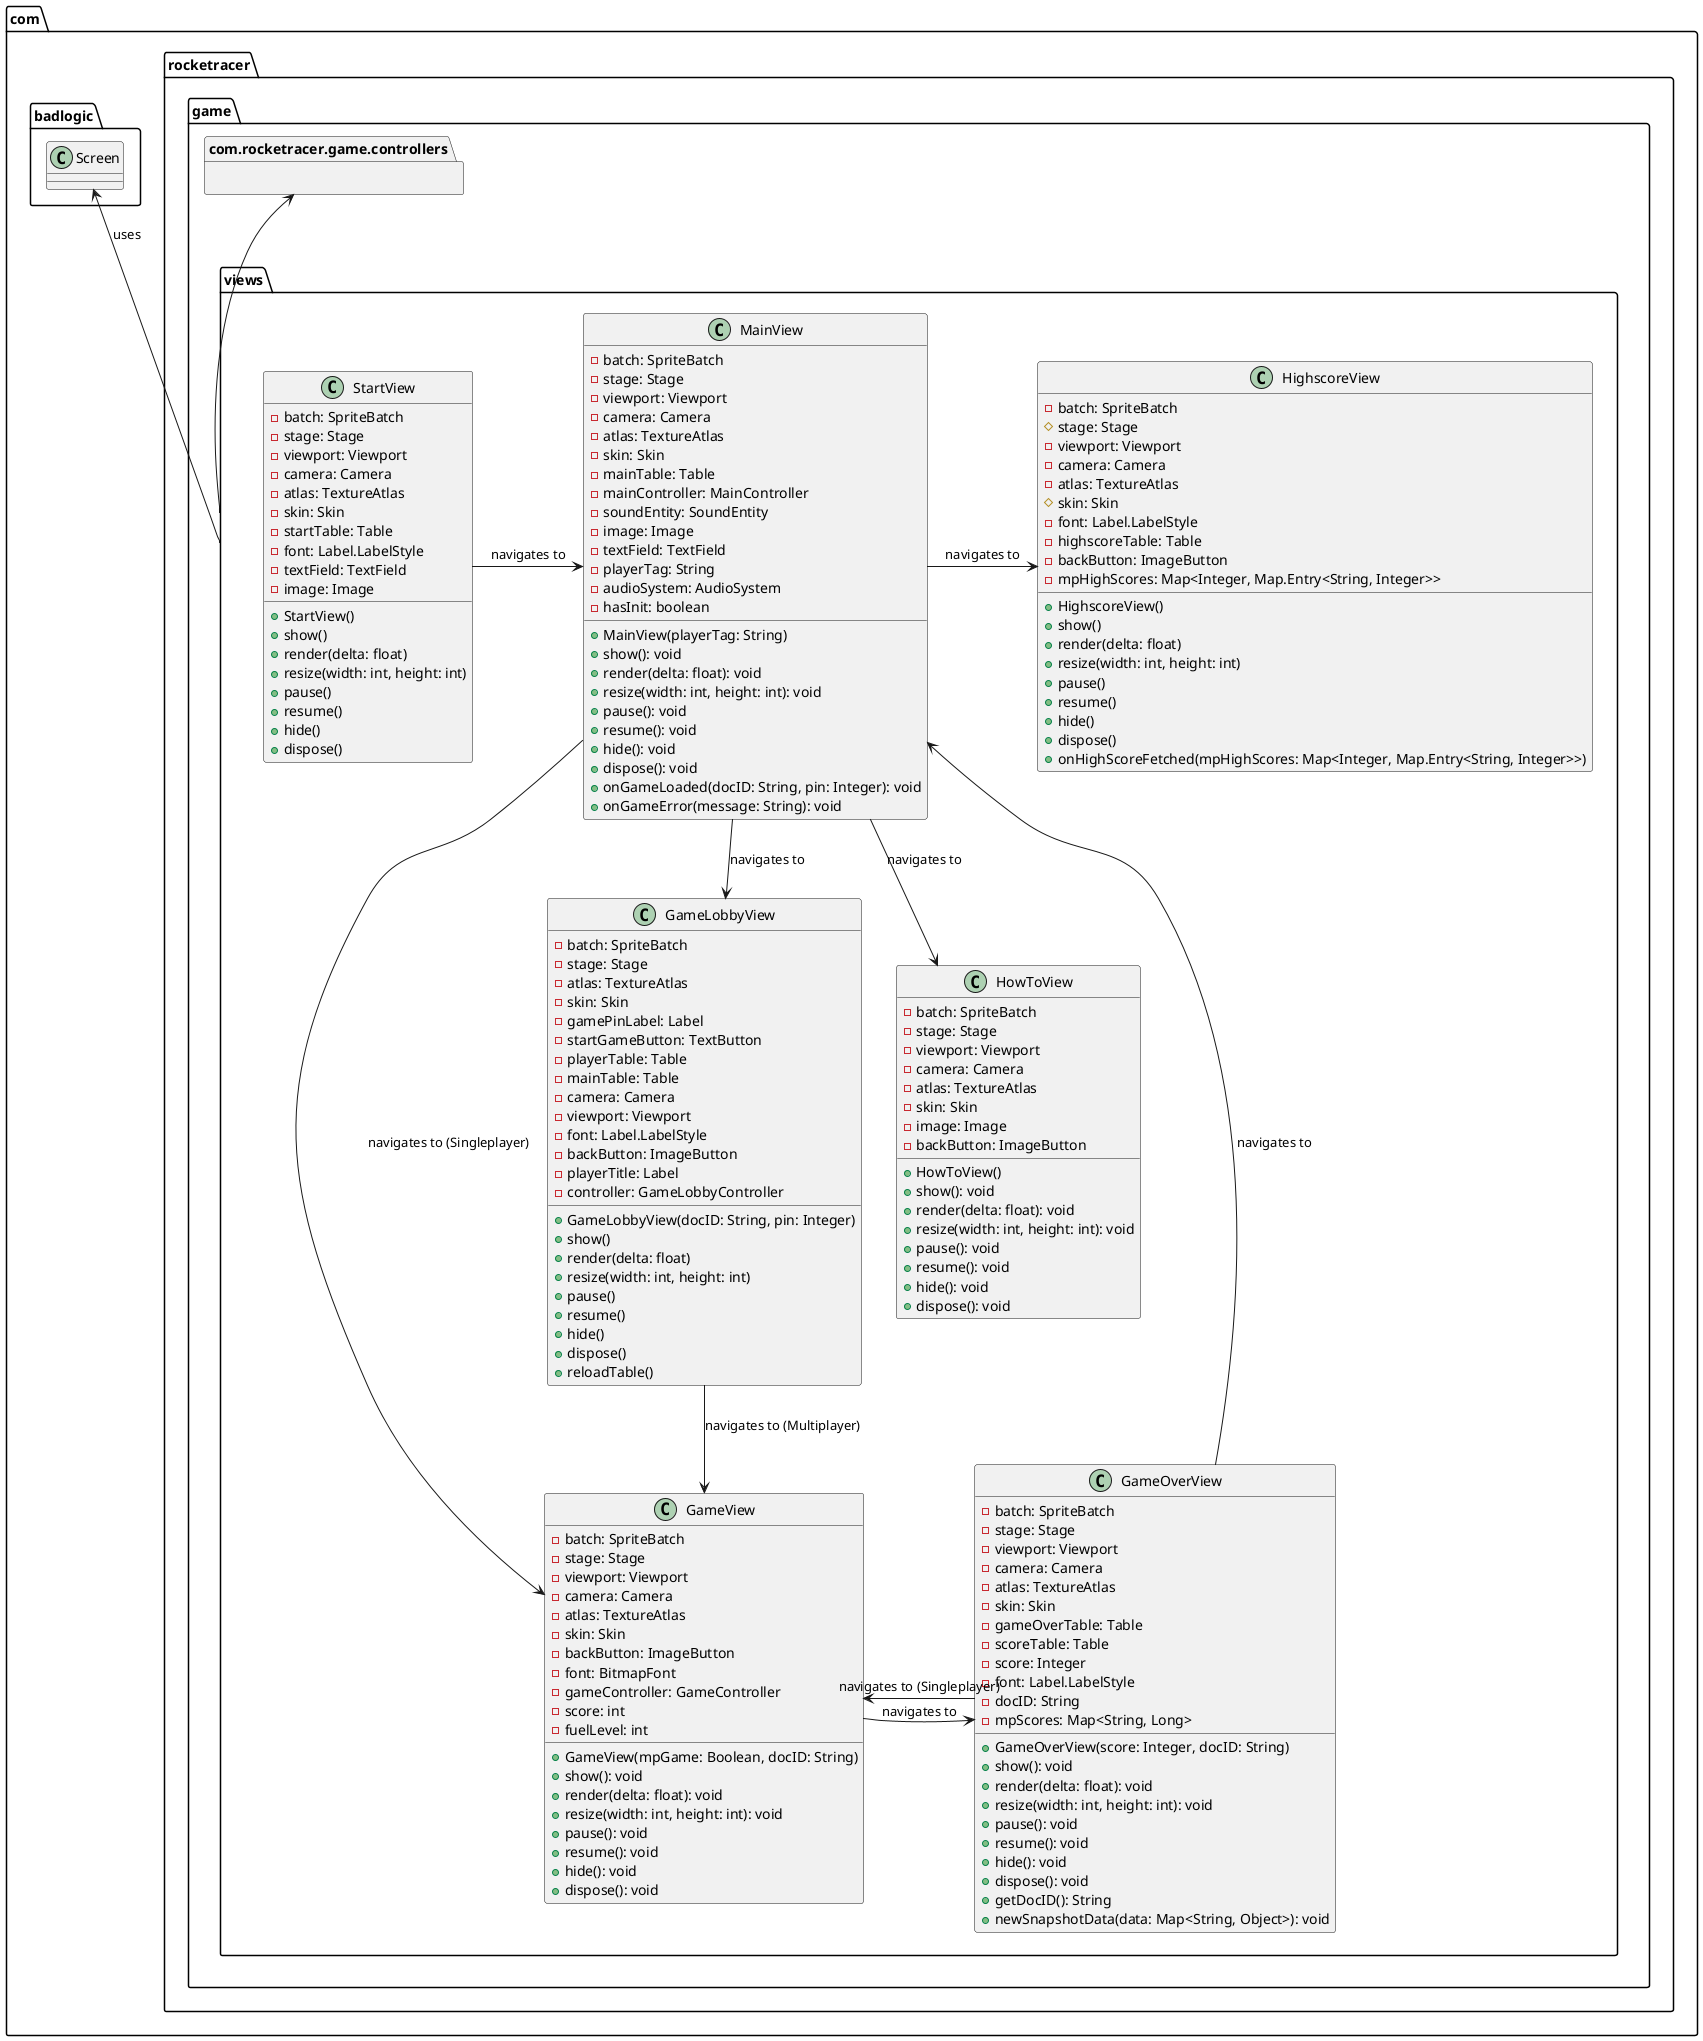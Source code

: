 @startuml
        package com.rocketracer.game.views {
            class GameLobbyView {
                - batch: SpriteBatch
                - stage: Stage
                - atlas: TextureAtlas
                - skin: Skin
                - gamePinLabel: Label
                - startGameButton: TextButton
                - playerTable: Table
                - mainTable: Table
                - camera: Camera
                - viewport: Viewport
                - font: Label.LabelStyle
                - backButton: ImageButton
                - playerTitle: Label
                - controller: GameLobbyController
                + GameLobbyView(docID: String, pin: Integer)
                + show()
                + render(delta: float)
                + resize(width: int, height: int)
                + pause()
                + resume()
                + hide()
                + dispose()
                + reloadTable()
            }
                    class GameOverView {
                        - batch: SpriteBatch
                        - stage: Stage
                        - viewport: Viewport
                        - camera: Camera
                        - atlas: TextureAtlas
                        - skin: Skin
                        - gameOverTable: Table
                        - scoreTable: Table
                        - score: Integer
                        - font: Label.LabelStyle
                        - docID: String
                        - mpScores: Map<String, Long>
                        + GameOverView(score: Integer, docID: String)
                        + show(): void
                        + render(delta: float): void
                        + resize(width: int, height: int): void
                        + pause(): void
                        + resume(): void
                        + hide(): void
                        + dispose(): void
                        + getDocID(): String
                        + newSnapshotData(data: Map<String, Object>): void
                    }
                    class GameView {
                        - batch: SpriteBatch
                        - stage: Stage
                        - viewport: Viewport
                        - camera: Camera
                        - atlas: TextureAtlas
                        - skin: Skin
                        - backButton: ImageButton
                        - font: BitmapFont
                        - gameController: GameController
                        - score: int
                        - fuelLevel: int

                        + GameView(mpGame: Boolean, docID: String)
                        + show(): void
                        + render(delta: float): void
                        + resize(width: int, height: int): void
                        + pause(): void
                        + resume(): void
                        + hide(): void
                        + dispose(): void
                    }
                    class HighscoreView {
                        - batch: SpriteBatch
                        # stage: Stage
                        - viewport: Viewport
                        - camera: Camera
                        - atlas: TextureAtlas
                        # skin: Skin
                        - font: Label.LabelStyle
                        - highscoreTable: Table
                        - backButton: ImageButton
                        - mpHighScores: Map<Integer, Map.Entry<String, Integer>>

                        + HighscoreView()
                        + show()
                        + render(delta: float)
                        + resize(width: int, height: int)
                        + pause()
                        + resume()
                        + hide()
                        + dispose()
                        + onHighScoreFetched(mpHighScores: Map<Integer, Map.Entry<String, Integer>>)
}
class HowToView {
    - batch: SpriteBatch
    - stage: Stage
    - viewport: Viewport
    - camera: Camera
    - atlas: TextureAtlas
    - skin: Skin
    - image: Image
    - backButton: ImageButton

    + HowToView()
    + show(): void
    + render(delta: float): void
    + resize(width: int, height: int): void
    + pause(): void
    + resume(): void
    + hide(): void
    + dispose(): void
}
class MainView {
  -batch: SpriteBatch
  -stage: Stage
  -viewport: Viewport
  -camera: Camera
  -atlas: TextureAtlas
  -skin: Skin
  -mainTable: Table
  -mainController: MainController
  -soundEntity: SoundEntity
  -image: Image
  -textField: TextField
  -playerTag: String
  -audioSystem: AudioSystem
  -hasInit: boolean
  +MainView(playerTag: String)
  +show(): void
  +render(delta: float): void
  +resize(width: int, height: int): void
  +pause(): void
  +resume(): void
  +hide(): void
  +dispose(): void
  +onGameLoaded(docID: String, pin: Integer): void
  +onGameError(message: String): void
}
class StartView {
    - batch: SpriteBatch
    - stage: Stage
    - viewport: Viewport
    - camera: Camera
    - atlas: TextureAtlas
    - skin: Skin
    - startTable: Table
    - font: Label.LabelStyle
    - textField: TextField
    - image: Image
    + StartView()
    + show()
    + render(delta: float)
    + resize(width: int, height: int)
    + pause()
    + resume()
    + hide()
    + dispose()
}
        }

        package com.rocketracer.game.controllers{}
        

      com.rocketracer.game.views -up-> com.badlogic.Screen: uses
        com.rocketracer.game.views -up-> com.rocketracer.game.controllers

        StartView -right-> MainView: navigates to
        MainView --> GameLobbyView: navigates to
        
        GameLobbyView --> GameView: navigates to (Multiplayer)
        GameView -right-> GameOverView: navigates to
        MainView -right-> HighscoreView: navigates to
        MainView --> GameView: navigates to (Singleplayer)
        MainView --> HowToView: navigates to
        GameOverView --> GameView: navigates to (Singleplayer)
        GameOverView --> MainView: navigates to


@enduml